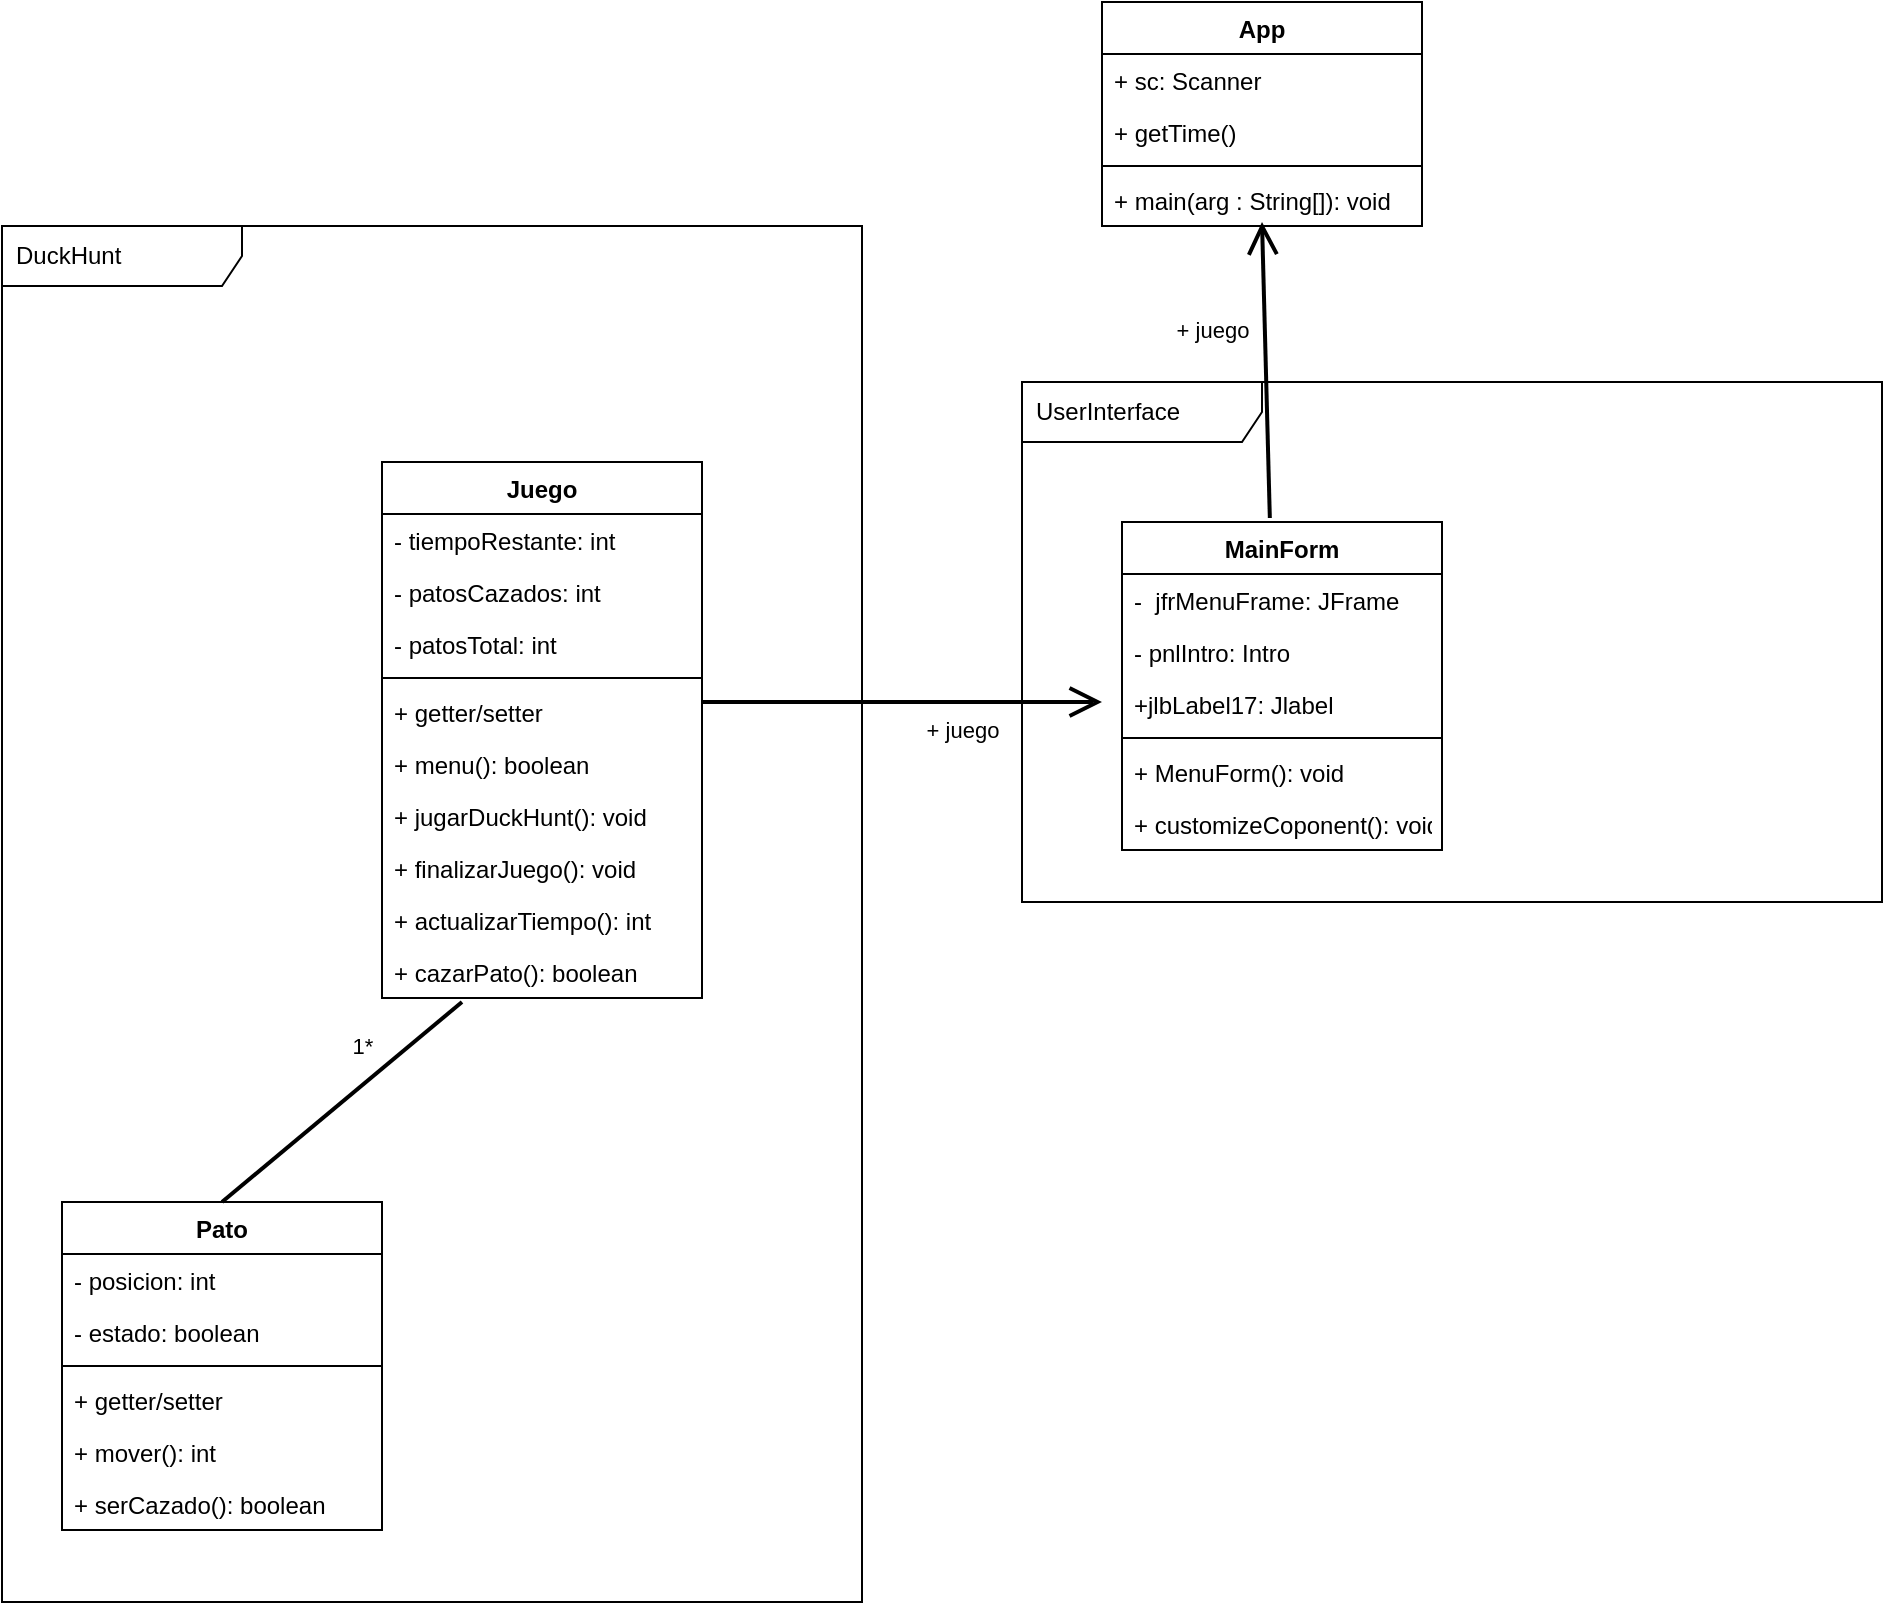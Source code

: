 <mxfile>
    <diagram id="MYpmCJZG7sY_jWjBJ4rT" name="Page-1">
        <mxGraphModel dx="1049" dy="1597" grid="1" gridSize="10" guides="1" tooltips="1" connect="1" arrows="1" fold="1" page="1" pageScale="1" pageWidth="850" pageHeight="1100" math="0" shadow="0">
            <root>
                <mxCell id="0"/>
                <mxCell id="1" parent="0"/>
                <mxCell id="15" value="Juego" style="swimlane;fontStyle=1;align=center;verticalAlign=top;childLayout=stackLayout;horizontal=1;startSize=26;horizontalStack=0;resizeParent=1;resizeParentMax=0;resizeLast=0;collapsible=1;marginBottom=0;" parent="1" vertex="1">
                    <mxGeometry x="370" y="-810" width="160" height="268" as="geometry"/>
                </mxCell>
                <mxCell id="16" value="- tiempoRestante: int" style="text;strokeColor=none;fillColor=none;align=left;verticalAlign=top;spacingLeft=4;spacingRight=4;overflow=hidden;rotatable=0;points=[[0,0.5],[1,0.5]];portConstraint=eastwest;" parent="15" vertex="1">
                    <mxGeometry y="26" width="160" height="26" as="geometry"/>
                </mxCell>
                <mxCell id="70" value="- patosCazados: int&#10;" style="text;strokeColor=none;fillColor=none;align=left;verticalAlign=top;spacingLeft=4;spacingRight=4;overflow=hidden;rotatable=0;points=[[0,0.5],[1,0.5]];portConstraint=eastwest;" parent="15" vertex="1">
                    <mxGeometry y="52" width="160" height="26" as="geometry"/>
                </mxCell>
                <mxCell id="71" value="- patosTotal: int&#10;" style="text;strokeColor=none;fillColor=none;align=left;verticalAlign=top;spacingLeft=4;spacingRight=4;overflow=hidden;rotatable=0;points=[[0,0.5],[1,0.5]];portConstraint=eastwest;" parent="15" vertex="1">
                    <mxGeometry y="78" width="160" height="26" as="geometry"/>
                </mxCell>
                <mxCell id="17" value="" style="line;strokeWidth=1;fillColor=none;align=left;verticalAlign=middle;spacingTop=-1;spacingLeft=3;spacingRight=3;rotatable=0;labelPosition=right;points=[];portConstraint=eastwest;strokeColor=inherit;" parent="15" vertex="1">
                    <mxGeometry y="104" width="160" height="8" as="geometry"/>
                </mxCell>
                <mxCell id="74" value="+ getter/setter" style="text;strokeColor=none;fillColor=none;align=left;verticalAlign=top;spacingLeft=4;spacingRight=4;overflow=hidden;rotatable=0;points=[[0,0.5],[1,0.5]];portConstraint=eastwest;" parent="15" vertex="1">
                    <mxGeometry y="112" width="160" height="26" as="geometry"/>
                </mxCell>
                <mxCell id="61" value="+ menu(): boolean" style="text;strokeColor=none;fillColor=none;align=left;verticalAlign=top;spacingLeft=4;spacingRight=4;overflow=hidden;rotatable=0;points=[[0,0.5],[1,0.5]];portConstraint=eastwest;" parent="15" vertex="1">
                    <mxGeometry y="138" width="160" height="26" as="geometry"/>
                </mxCell>
                <mxCell id="73" value="+ jugarDuckHunt(): void" style="text;strokeColor=none;fillColor=none;align=left;verticalAlign=top;spacingLeft=4;spacingRight=4;overflow=hidden;rotatable=0;points=[[0,0.5],[1,0.5]];portConstraint=eastwest;" parent="15" vertex="1">
                    <mxGeometry y="164" width="160" height="26" as="geometry"/>
                </mxCell>
                <mxCell id="77" value="+ finalizarJuego(): void" style="text;strokeColor=none;fillColor=none;align=left;verticalAlign=top;spacingLeft=4;spacingRight=4;overflow=hidden;rotatable=0;points=[[0,0.5],[1,0.5]];portConstraint=eastwest;" parent="15" vertex="1">
                    <mxGeometry y="190" width="160" height="26" as="geometry"/>
                </mxCell>
                <mxCell id="60" value="+ actualizarTiempo(): int" style="text;strokeColor=none;fillColor=none;align=left;verticalAlign=top;spacingLeft=4;spacingRight=4;overflow=hidden;rotatable=0;points=[[0,0.5],[1,0.5]];portConstraint=eastwest;" parent="15" vertex="1">
                    <mxGeometry y="216" width="160" height="26" as="geometry"/>
                </mxCell>
                <mxCell id="85" value="+ cazarPato(): boolean" style="text;strokeColor=none;fillColor=none;align=left;verticalAlign=top;spacingLeft=4;spacingRight=4;overflow=hidden;rotatable=0;points=[[0,0.5],[1,0.5]];portConstraint=eastwest;" parent="15" vertex="1">
                    <mxGeometry y="242" width="160" height="26" as="geometry"/>
                </mxCell>
                <mxCell id="34" value="App" style="swimlane;fontStyle=1;align=center;verticalAlign=top;childLayout=stackLayout;horizontal=1;startSize=26;horizontalStack=0;resizeParent=1;resizeParentMax=0;resizeLast=0;collapsible=1;marginBottom=0;" parent="1" vertex="1">
                    <mxGeometry x="730" y="-1040" width="160" height="112" as="geometry"/>
                </mxCell>
                <mxCell id="35" value="+ sc: Scanner" style="text;strokeColor=none;fillColor=none;align=left;verticalAlign=top;spacingLeft=4;spacingRight=4;overflow=hidden;rotatable=0;points=[[0,0.5],[1,0.5]];portConstraint=eastwest;" parent="34" vertex="1">
                    <mxGeometry y="26" width="160" height="26" as="geometry"/>
                </mxCell>
                <mxCell id="69" value="+ getTime()" style="text;strokeColor=none;fillColor=none;align=left;verticalAlign=top;spacingLeft=4;spacingRight=4;overflow=hidden;rotatable=0;points=[[0,0.5],[1,0.5]];portConstraint=eastwest;" parent="34" vertex="1">
                    <mxGeometry y="52" width="160" height="26" as="geometry"/>
                </mxCell>
                <mxCell id="36" value="" style="line;strokeWidth=1;fillColor=none;align=left;verticalAlign=middle;spacingTop=-1;spacingLeft=3;spacingRight=3;rotatable=0;labelPosition=right;points=[];portConstraint=eastwest;strokeColor=inherit;" parent="34" vertex="1">
                    <mxGeometry y="78" width="160" height="8" as="geometry"/>
                </mxCell>
                <mxCell id="37" value="+ main(arg : String[]): void" style="text;strokeColor=none;fillColor=none;align=left;verticalAlign=top;spacingLeft=4;spacingRight=4;overflow=hidden;rotatable=0;points=[[0,0.5],[1,0.5]];portConstraint=eastwest;" parent="34" vertex="1">
                    <mxGeometry y="86" width="160" height="26" as="geometry"/>
                </mxCell>
                <mxCell id="39" value="Pato" style="swimlane;fontStyle=1;align=center;verticalAlign=top;childLayout=stackLayout;horizontal=1;startSize=26;horizontalStack=0;resizeParent=1;resizeParentMax=0;resizeLast=0;collapsible=1;marginBottom=0;" parent="1" vertex="1">
                    <mxGeometry x="210" y="-440" width="160" height="164" as="geometry"/>
                </mxCell>
                <mxCell id="40" value="- posicion: int" style="text;strokeColor=none;fillColor=none;align=left;verticalAlign=top;spacingLeft=4;spacingRight=4;overflow=hidden;rotatable=0;points=[[0,0.5],[1,0.5]];portConstraint=eastwest;" parent="39" vertex="1">
                    <mxGeometry y="26" width="160" height="26" as="geometry"/>
                </mxCell>
                <mxCell id="90" value="- estado: boolean" style="text;strokeColor=none;fillColor=none;align=left;verticalAlign=top;spacingLeft=4;spacingRight=4;overflow=hidden;rotatable=0;points=[[0,0.5],[1,0.5]];portConstraint=eastwest;" parent="39" vertex="1">
                    <mxGeometry y="52" width="160" height="26" as="geometry"/>
                </mxCell>
                <mxCell id="41" value="" style="line;strokeWidth=1;fillColor=none;align=left;verticalAlign=middle;spacingTop=-1;spacingLeft=3;spacingRight=3;rotatable=0;labelPosition=right;points=[];portConstraint=eastwest;strokeColor=inherit;" parent="39" vertex="1">
                    <mxGeometry y="78" width="160" height="8" as="geometry"/>
                </mxCell>
                <mxCell id="42" value="+ getter/setter" style="text;strokeColor=none;fillColor=none;align=left;verticalAlign=top;spacingLeft=4;spacingRight=4;overflow=hidden;rotatable=0;points=[[0,0.5],[1,0.5]];portConstraint=eastwest;" parent="39" vertex="1">
                    <mxGeometry y="86" width="160" height="26" as="geometry"/>
                </mxCell>
                <mxCell id="92" value="+ mover(): int " style="text;strokeColor=none;fillColor=none;align=left;verticalAlign=top;spacingLeft=4;spacingRight=4;overflow=hidden;rotatable=0;points=[[0,0.5],[1,0.5]];portConstraint=eastwest;" parent="39" vertex="1">
                    <mxGeometry y="112" width="160" height="26" as="geometry"/>
                </mxCell>
                <mxCell id="93" value="+ serCazado(): boolean" style="text;strokeColor=none;fillColor=none;align=left;verticalAlign=top;spacingLeft=4;spacingRight=4;overflow=hidden;rotatable=0;points=[[0,0.5],[1,0.5]];portConstraint=eastwest;" parent="39" vertex="1">
                    <mxGeometry y="138" width="160" height="26" as="geometry"/>
                </mxCell>
                <mxCell id="104" value="" style="endArrow=none;startArrow=none;endFill=0;startFill=0;endSize=8;html=1;verticalAlign=bottom;labelBackgroundColor=none;strokeWidth=2;exitX=0.5;exitY=0;exitDx=0;exitDy=0;entryX=0.25;entryY=1.077;entryDx=0;entryDy=0;entryPerimeter=0;" parent="1" source="39" target="85" edge="1">
                    <mxGeometry width="160" relative="1" as="geometry">
                        <mxPoint x="310.0" y="-476.0" as="sourcePoint"/>
                        <mxPoint x="410.0" y="-490.0" as="targetPoint"/>
                    </mxGeometry>
                </mxCell>
                <mxCell id="118" value="1*" style="edgeLabel;html=1;align=center;verticalAlign=middle;resizable=0;points=[];" parent="104" vertex="1" connectable="0">
                    <mxGeometry x="0.479" y="6" relative="1" as="geometry">
                        <mxPoint x="-15" as="offset"/>
                    </mxGeometry>
                </mxCell>
                <mxCell id="108" value="" style="endArrow=open;endFill=1;endSize=12;html=1;strokeWidth=2;exitX=1;exitY=0.5;exitDx=0;exitDy=0;" parent="1" edge="1">
                    <mxGeometry width="160" relative="1" as="geometry">
                        <mxPoint x="530.0" y="-690.0" as="sourcePoint"/>
                        <mxPoint x="730" y="-690" as="targetPoint"/>
                        <Array as="points">
                            <mxPoint x="700" y="-690"/>
                        </Array>
                    </mxGeometry>
                </mxCell>
                <mxCell id="109" value="+ juego" style="edgeLabel;html=1;align=center;verticalAlign=middle;resizable=0;points=[];" parent="108" vertex="1" connectable="0">
                    <mxGeometry x="0.515" y="4" relative="1" as="geometry">
                        <mxPoint x="-22" y="18" as="offset"/>
                    </mxGeometry>
                </mxCell>
                <mxCell id="122" value="MainForm" style="swimlane;fontStyle=1;align=center;verticalAlign=top;childLayout=stackLayout;horizontal=1;startSize=26;horizontalStack=0;resizeParent=1;resizeParentMax=0;resizeLast=0;collapsible=1;marginBottom=0;" parent="1" vertex="1">
                    <mxGeometry x="740" y="-780" width="160" height="164" as="geometry"/>
                </mxCell>
                <mxCell id="123" value="-  jfrMenuFrame: JFrame" style="text;strokeColor=none;fillColor=none;align=left;verticalAlign=top;spacingLeft=4;spacingRight=4;overflow=hidden;rotatable=0;points=[[0,0.5],[1,0.5]];portConstraint=eastwest;" parent="122" vertex="1">
                    <mxGeometry y="26" width="160" height="26" as="geometry"/>
                </mxCell>
                <mxCell id="124" value="- pnlIntro: Intro&#10;" style="text;strokeColor=none;fillColor=none;align=left;verticalAlign=top;spacingLeft=4;spacingRight=4;overflow=hidden;rotatable=0;points=[[0,0.5],[1,0.5]];portConstraint=eastwest;" parent="122" vertex="1">
                    <mxGeometry y="52" width="160" height="26" as="geometry"/>
                </mxCell>
                <mxCell id="125" value="+jlbLabel17: Jlabel&#10;" style="text;strokeColor=none;fillColor=none;align=left;verticalAlign=top;spacingLeft=4;spacingRight=4;overflow=hidden;rotatable=0;points=[[0,0.5],[1,0.5]];portConstraint=eastwest;" parent="122" vertex="1">
                    <mxGeometry y="78" width="160" height="26" as="geometry"/>
                </mxCell>
                <mxCell id="126" value="" style="line;strokeWidth=1;fillColor=none;align=left;verticalAlign=middle;spacingTop=-1;spacingLeft=3;spacingRight=3;rotatable=0;labelPosition=right;points=[];portConstraint=eastwest;strokeColor=inherit;" parent="122" vertex="1">
                    <mxGeometry y="104" width="160" height="8" as="geometry"/>
                </mxCell>
                <mxCell id="128" value="+ MenuForm(): void" style="text;strokeColor=none;fillColor=none;align=left;verticalAlign=top;spacingLeft=4;spacingRight=4;overflow=hidden;rotatable=0;points=[[0,0.5],[1,0.5]];portConstraint=eastwest;" parent="122" vertex="1">
                    <mxGeometry y="112" width="160" height="26" as="geometry"/>
                </mxCell>
                <mxCell id="129" value="+ customizeCoponent(): void" style="text;strokeColor=none;fillColor=none;align=left;verticalAlign=top;spacingLeft=4;spacingRight=4;overflow=hidden;rotatable=0;points=[[0,0.5],[1,0.5]];portConstraint=eastwest;" parent="122" vertex="1">
                    <mxGeometry y="138" width="160" height="26" as="geometry"/>
                </mxCell>
                <mxCell id="133" value="" style="endArrow=open;endFill=1;endSize=12;html=1;strokeWidth=2;exitX=0.462;exitY=-0.012;exitDx=0;exitDy=0;exitPerimeter=0;" parent="1" source="122" edge="1">
                    <mxGeometry width="160" relative="1" as="geometry">
                        <mxPoint x="690.0" y="-830.0" as="sourcePoint"/>
                        <mxPoint x="810" y="-930" as="targetPoint"/>
                        <Array as="points"/>
                    </mxGeometry>
                </mxCell>
                <mxCell id="134" value="+ juego" style="edgeLabel;html=1;align=center;verticalAlign=middle;resizable=0;points=[];" parent="133" vertex="1" connectable="0">
                    <mxGeometry x="0.515" y="4" relative="1" as="geometry">
                        <mxPoint x="-22" y="18" as="offset"/>
                    </mxGeometry>
                </mxCell>
                <mxCell id="135" value="DuckHunt" style="shape=umlFrame;whiteSpace=wrap;html=1;width=120;height=30;boundedLbl=1;verticalAlign=middle;align=left;spacingLeft=5;" vertex="1" parent="1">
                    <mxGeometry x="180" y="-928" width="430" height="688" as="geometry"/>
                </mxCell>
                <mxCell id="136" value="UserInterface" style="shape=umlFrame;whiteSpace=wrap;html=1;width=120;height=30;boundedLbl=1;verticalAlign=middle;align=left;spacingLeft=5;" vertex="1" parent="1">
                    <mxGeometry x="690" y="-850" width="430" height="260" as="geometry"/>
                </mxCell>
            </root>
        </mxGraphModel>
    </diagram>
</mxfile>